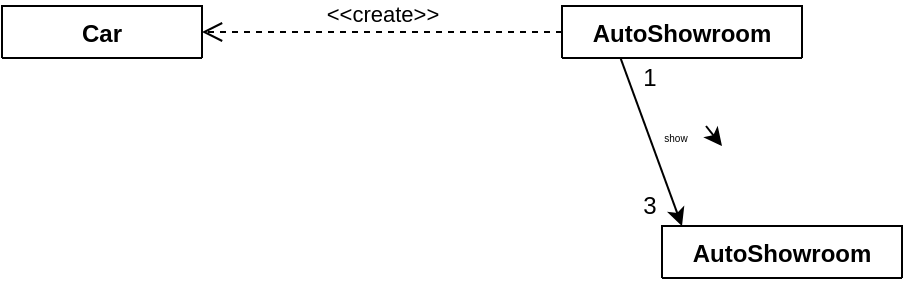 <mxfile version="14.9.4" type="device"><diagram id="HmBH2htX-mWXTD7EyxMu" name="Page-1"><mxGraphModel dx="288" dy="161" grid="1" gridSize="10" guides="1" tooltips="1" connect="1" arrows="1" fold="1" page="1" pageScale="1" pageWidth="827" pageHeight="1169" math="0" shadow="0"><root><mxCell id="0"/><mxCell id="1" parent="0"/><mxCell id="mrDxvFBwqQgzOPmHO_Jx-1" value="Car" style="swimlane;fontStyle=1;align=center;verticalAlign=top;childLayout=stackLayout;horizontal=1;startSize=26;horizontalStack=0;resizeParent=1;resizeParentMax=0;resizeLast=0;collapsible=1;marginBottom=0;" parent="1" vertex="1" collapsed="1"><mxGeometry x="90" y="130" width="100" height="26" as="geometry"><mxRectangle x="90" y="120" width="160" height="34" as="alternateBounds"/></mxGeometry></mxCell><mxCell id="mrDxvFBwqQgzOPmHO_Jx-3" value="" style="line;strokeWidth=1;fillColor=none;align=left;verticalAlign=middle;spacingTop=-1;spacingLeft=3;spacingRight=3;rotatable=0;labelPosition=right;points=[];portConstraint=eastwest;" parent="mrDxvFBwqQgzOPmHO_Jx-1" vertex="1"><mxGeometry y="26" width="100" height="8" as="geometry"/></mxCell><mxCell id="mrDxvFBwqQgzOPmHO_Jx-7" value="AutoShowroom" style="swimlane;fontStyle=1;align=center;verticalAlign=top;childLayout=stackLayout;horizontal=1;startSize=26;horizontalStack=0;resizeParent=1;resizeParentMax=0;resizeLast=0;collapsible=1;marginBottom=0;" parent="1" vertex="1" collapsed="1"><mxGeometry x="370" y="130" width="120" height="26" as="geometry"><mxRectangle x="420" y="130" width="160" height="34" as="alternateBounds"/></mxGeometry></mxCell><mxCell id="mrDxvFBwqQgzOPmHO_Jx-8" value="" style="line;strokeWidth=1;fillColor=none;align=left;verticalAlign=middle;spacingTop=-1;spacingLeft=3;spacingRight=3;rotatable=0;labelPosition=right;points=[];portConstraint=eastwest;" parent="mrDxvFBwqQgzOPmHO_Jx-7" vertex="1"><mxGeometry y="26" width="120" height="8" as="geometry"/></mxCell><mxCell id="JEtXfB5Cu8hTs3vma0Wl-4" value="AutoShowroom" style="swimlane;fontStyle=1;align=center;verticalAlign=top;childLayout=stackLayout;horizontal=1;startSize=26;horizontalStack=0;resizeParent=1;resizeParentMax=0;resizeLast=0;collapsible=1;marginBottom=0;" vertex="1" collapsed="1" parent="1"><mxGeometry x="420" y="240" width="120" height="26" as="geometry"><mxRectangle x="420" y="130" width="160" height="34" as="alternateBounds"/></mxGeometry></mxCell><mxCell id="JEtXfB5Cu8hTs3vma0Wl-5" value="" style="line;strokeWidth=1;fillColor=none;align=left;verticalAlign=middle;spacingTop=-1;spacingLeft=3;spacingRight=3;rotatable=0;labelPosition=right;points=[];portConstraint=eastwest;" vertex="1" parent="JEtXfB5Cu8hTs3vma0Wl-4"><mxGeometry y="26" width="120" height="8" as="geometry"/></mxCell><mxCell id="JEtXfB5Cu8hTs3vma0Wl-6" value="" style="endArrow=classic;html=1;exitX=0.133;exitY=0.01;exitDx=0;exitDy=0;exitPerimeter=0;" edge="1" parent="1" source="JEtXfB5Cu8hTs3vma0Wl-9"><mxGeometry width="50" height="50" relative="1" as="geometry"><mxPoint x="390" y="320" as="sourcePoint"/><mxPoint x="430" y="240" as="targetPoint"/><Array as="points"/></mxGeometry></mxCell><mxCell id="JEtXfB5Cu8hTs3vma0Wl-7" value="&amp;lt;&amp;lt;create&amp;gt;&amp;gt;" style="html=1;verticalAlign=bottom;endArrow=open;dashed=1;endSize=8;entryX=1;entryY=0.5;entryDx=0;entryDy=0;exitX=0;exitY=0.5;exitDx=0;exitDy=0;" edge="1" parent="1" source="mrDxvFBwqQgzOPmHO_Jx-7" target="mrDxvFBwqQgzOPmHO_Jx-1"><mxGeometry relative="1" as="geometry"><mxPoint x="450" y="300" as="sourcePoint"/><mxPoint x="370" y="300" as="targetPoint"/></mxGeometry></mxCell><mxCell id="JEtXfB5Cu8hTs3vma0Wl-8" value="3" style="text;html=1;strokeColor=none;fillColor=none;align=center;verticalAlign=middle;whiteSpace=wrap;rounded=0;" vertex="1" parent="1"><mxGeometry x="394" y="220" width="40" height="20" as="geometry"/></mxCell><mxCell id="JEtXfB5Cu8hTs3vma0Wl-9" value="1" style="text;html=1;strokeColor=none;fillColor=none;align=center;verticalAlign=middle;whiteSpace=wrap;rounded=0;" vertex="1" parent="1"><mxGeometry x="394" y="156" width="40" height="20" as="geometry"/></mxCell><mxCell id="JEtXfB5Cu8hTs3vma0Wl-10" value="&lt;font style=&quot;font-size: 5px;&quot;&gt;show&lt;/font&gt;" style="text;html=1;strokeColor=none;fillColor=none;align=center;verticalAlign=middle;whiteSpace=wrap;rounded=0;fontSize=5;" vertex="1" parent="1"><mxGeometry x="414" y="190" width="26" height="10" as="geometry"/></mxCell><mxCell id="JEtXfB5Cu8hTs3vma0Wl-11" value="" style="endArrow=classic;html=1;fontSize=5;" edge="1" parent="1"><mxGeometry width="50" height="50" relative="1" as="geometry"><mxPoint x="442" y="190" as="sourcePoint"/><mxPoint x="450" y="200" as="targetPoint"/><Array as="points"><mxPoint x="450" y="200"/></Array></mxGeometry></mxCell></root></mxGraphModel></diagram></mxfile>